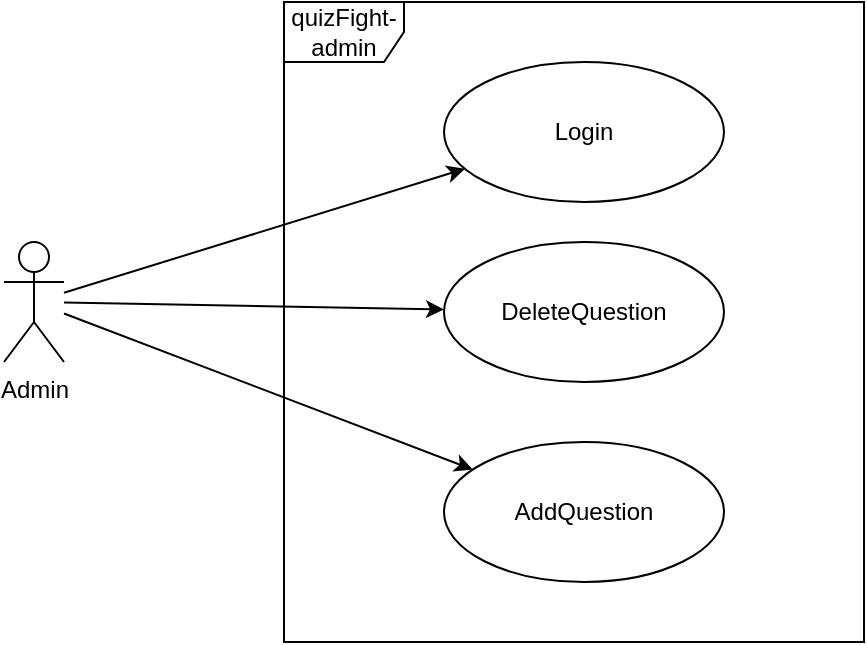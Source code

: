 <mxfile version="11.1.4" type="device"><diagram id="wDBOPxSUawAiDshtQAuI" name="Page-1"><mxGraphModel dx="1550" dy="862" grid="1" gridSize="10" guides="1" tooltips="1" connect="1" arrows="1" fold="1" page="1" pageScale="1" pageWidth="827" pageHeight="1169" math="0" shadow="0"><root><mxCell id="0"/><mxCell id="1" parent="0"/><mxCell id="f97UH5MauwqLgZFLpLOV-4" value="quizFight-admin" style="shape=umlFrame;whiteSpace=wrap;html=1;" vertex="1" parent="1"><mxGeometry x="230" y="70" width="290" height="320" as="geometry"/></mxCell><mxCell id="f97UH5MauwqLgZFLpLOV-6" style="rounded=0;orthogonalLoop=1;jettySize=auto;html=1;" edge="1" parent="1" source="f97UH5MauwqLgZFLpLOV-1" target="f97UH5MauwqLgZFLpLOV-2"><mxGeometry relative="1" as="geometry"/></mxCell><mxCell id="f97UH5MauwqLgZFLpLOV-8" style="edgeStyle=none;rounded=0;orthogonalLoop=1;jettySize=auto;html=1;" edge="1" parent="1" source="f97UH5MauwqLgZFLpLOV-1" target="f97UH5MauwqLgZFLpLOV-7"><mxGeometry relative="1" as="geometry"/></mxCell><mxCell id="f97UH5MauwqLgZFLpLOV-10" style="edgeStyle=none;rounded=0;orthogonalLoop=1;jettySize=auto;html=1;" edge="1" parent="1" source="f97UH5MauwqLgZFLpLOV-1" target="f97UH5MauwqLgZFLpLOV-9"><mxGeometry relative="1" as="geometry"/></mxCell><mxCell id="f97UH5MauwqLgZFLpLOV-1" value="Admin" style="shape=umlActor;verticalLabelPosition=bottom;labelBackgroundColor=#ffffff;verticalAlign=top;html=1;" vertex="1" parent="1"><mxGeometry x="90" y="190" width="30" height="60" as="geometry"/></mxCell><mxCell id="f97UH5MauwqLgZFLpLOV-2" value="Login" style="ellipse;whiteSpace=wrap;html=1;" vertex="1" parent="1"><mxGeometry x="310" y="100" width="140" height="70" as="geometry"/></mxCell><mxCell id="f97UH5MauwqLgZFLpLOV-7" value="DeleteQuestion" style="ellipse;whiteSpace=wrap;html=1;" vertex="1" parent="1"><mxGeometry x="310" y="190" width="140" height="70" as="geometry"/></mxCell><mxCell id="f97UH5MauwqLgZFLpLOV-9" value="AddQuestion&lt;br&gt;" style="ellipse;whiteSpace=wrap;html=1;" vertex="1" parent="1"><mxGeometry x="310" y="290" width="140" height="70" as="geometry"/></mxCell></root></mxGraphModel></diagram></mxfile>